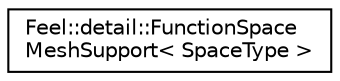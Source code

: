 digraph "Graphical Class Hierarchy"
{
 // LATEX_PDF_SIZE
  edge [fontname="Helvetica",fontsize="10",labelfontname="Helvetica",labelfontsize="10"];
  node [fontname="Helvetica",fontsize="10",shape=record];
  rankdir="LR";
  Node0 [label="Feel::detail::FunctionSpace\lMeshSupport\< SpaceType \>",height=0.2,width=0.4,color="black", fillcolor="white", style="filled",URL="$structFeel_1_1detail_1_1FunctionSpaceMeshSupport.html",tooltip=" "];
}
